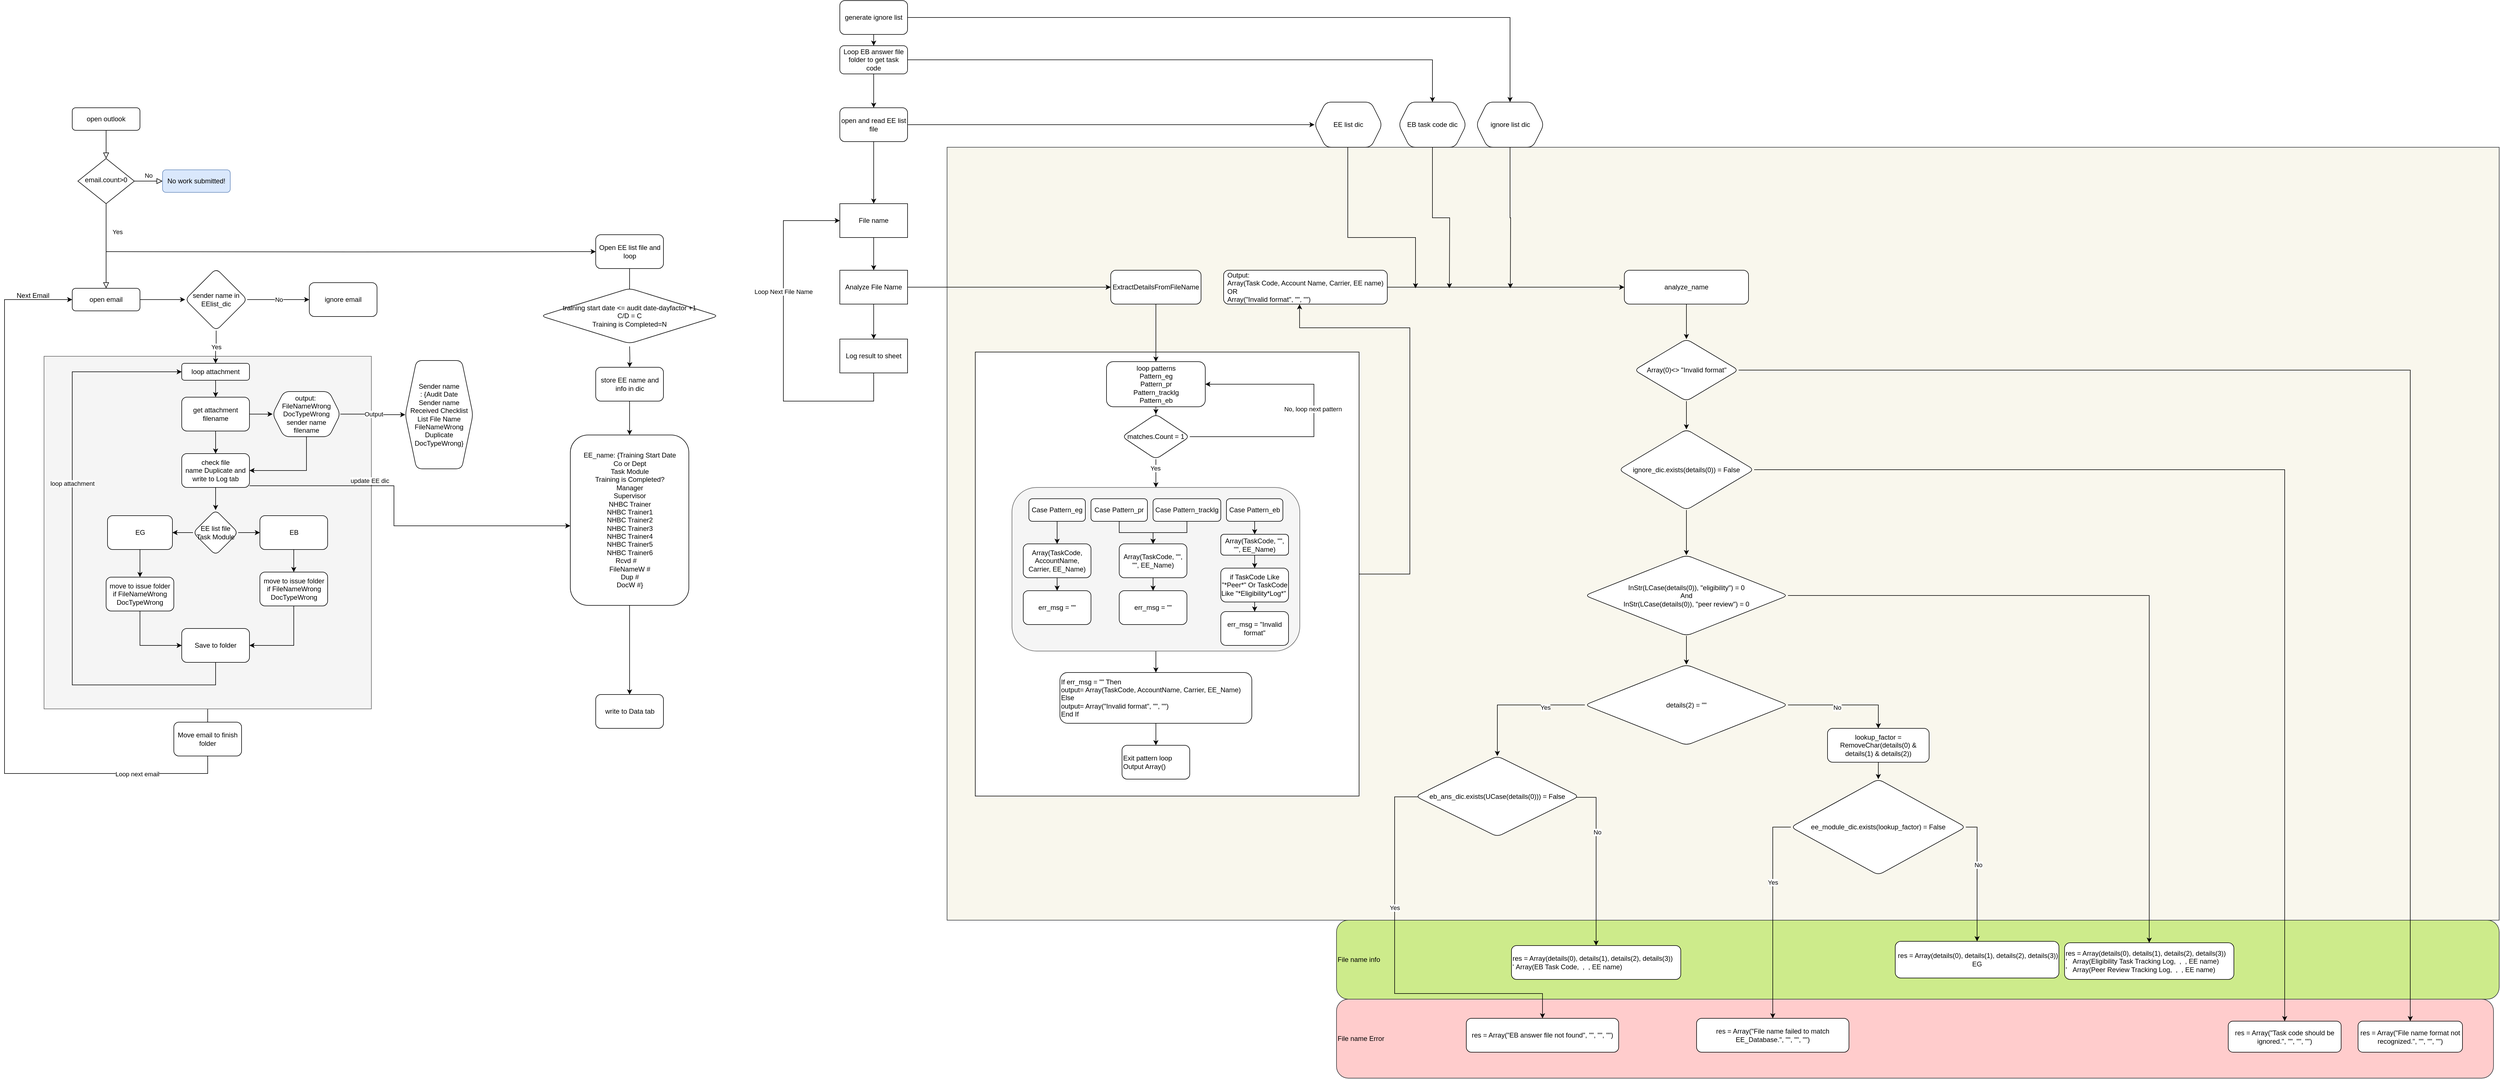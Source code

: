 <mxfile version="22.1.16" type="github">
  <diagram id="C5RBs43oDa-KdzZeNtuy" name="Page-1">
    <mxGraphModel dx="2607" dy="2598" grid="1" gridSize="10" guides="1" tooltips="1" connect="1" arrows="1" fold="1" page="1" pageScale="1" pageWidth="827" pageHeight="1169" math="0" shadow="0">
      <root>
        <mxCell id="WIyWlLk6GJQsqaUBKTNV-0" />
        <mxCell id="WIyWlLk6GJQsqaUBKTNV-1" parent="WIyWlLk6GJQsqaUBKTNV-0" />
        <mxCell id="nEFb0NRuYZ_jhTo4WBhV-155" value="File name info" style="rounded=1;whiteSpace=wrap;html=1;fillColor=#cdeb8b;strokeColor=#36393d;align=left;" vertex="1" parent="WIyWlLk6GJQsqaUBKTNV-1">
          <mxGeometry x="2400" y="1520" width="2060" height="140" as="geometry" />
        </mxCell>
        <mxCell id="nEFb0NRuYZ_jhTo4WBhV-154" value="File name Error&amp;nbsp;" style="rounded=1;whiteSpace=wrap;html=1;fillColor=#ffcccc;strokeColor=#36393d;align=left;" vertex="1" parent="WIyWlLk6GJQsqaUBKTNV-1">
          <mxGeometry x="2400" y="1660" width="2050" height="140" as="geometry" />
        </mxCell>
        <mxCell id="nEFb0NRuYZ_jhTo4WBhV-102" value="" style="rounded=0;whiteSpace=wrap;html=1;fillColor=#f9f7ed;strokeColor=#36393d;" vertex="1" parent="WIyWlLk6GJQsqaUBKTNV-1">
          <mxGeometry x="1710" y="150" width="2750" height="1370" as="geometry" />
        </mxCell>
        <mxCell id="nEFb0NRuYZ_jhTo4WBhV-98" style="edgeStyle=orthogonalEdgeStyle;rounded=0;orthogonalLoop=1;jettySize=auto;html=1;entryX=0.464;entryY=1.004;entryDx=0;entryDy=0;entryPerimeter=0;" edge="1" parent="WIyWlLk6GJQsqaUBKTNV-1" source="nEFb0NRuYZ_jhTo4WBhV-97" target="nEFb0NRuYZ_jhTo4WBhV-99">
          <mxGeometry relative="1" as="geometry">
            <Array as="points">
              <mxPoint x="2530" y="906" />
              <mxPoint x="2530" y="470" />
              <mxPoint x="2335" y="470" />
            </Array>
          </mxGeometry>
        </mxCell>
        <mxCell id="nEFb0NRuYZ_jhTo4WBhV-97" value="" style="rounded=0;whiteSpace=wrap;html=1;" vertex="1" parent="WIyWlLk6GJQsqaUBKTNV-1">
          <mxGeometry x="1760" y="513" width="680" height="787" as="geometry" />
        </mxCell>
        <mxCell id="Iln7zaR0tb7gjahA7qLT-72" style="edgeStyle=orthogonalEdgeStyle;rounded=0;orthogonalLoop=1;jettySize=auto;html=1;entryX=0;entryY=0.5;entryDx=0;entryDy=0;" parent="WIyWlLk6GJQsqaUBKTNV-1" source="Iln7zaR0tb7gjahA7qLT-71" target="WIyWlLk6GJQsqaUBKTNV-11" edge="1">
          <mxGeometry relative="1" as="geometry">
            <Array as="points">
              <mxPoint x="400" y="1260" />
              <mxPoint x="40" y="1260" />
              <mxPoint x="40" y="420" />
            </Array>
          </mxGeometry>
        </mxCell>
        <mxCell id="Iln7zaR0tb7gjahA7qLT-73" value="Loop next email" style="edgeLabel;html=1;align=center;verticalAlign=middle;resizable=0;points=[];" parent="Iln7zaR0tb7gjahA7qLT-72" vertex="1" connectable="0">
          <mxGeometry x="-0.666" y="1" relative="1" as="geometry">
            <mxPoint as="offset" />
          </mxGeometry>
        </mxCell>
        <mxCell id="Iln7zaR0tb7gjahA7qLT-71" value="" style="rounded=0;whiteSpace=wrap;html=1;fillColor=#f5f5f5;fontColor=#333333;strokeColor=#666666;" parent="WIyWlLk6GJQsqaUBKTNV-1" vertex="1">
          <mxGeometry x="110" y="520.5" width="580" height="625" as="geometry" />
        </mxCell>
        <mxCell id="WIyWlLk6GJQsqaUBKTNV-2" value="" style="rounded=0;html=1;jettySize=auto;orthogonalLoop=1;fontSize=11;endArrow=block;endFill=0;endSize=8;strokeWidth=1;shadow=0;labelBackgroundColor=none;edgeStyle=orthogonalEdgeStyle;" parent="WIyWlLk6GJQsqaUBKTNV-1" source="WIyWlLk6GJQsqaUBKTNV-3" target="WIyWlLk6GJQsqaUBKTNV-6" edge="1">
          <mxGeometry relative="1" as="geometry" />
        </mxCell>
        <mxCell id="WIyWlLk6GJQsqaUBKTNV-3" value="open outlook" style="rounded=1;whiteSpace=wrap;html=1;fontSize=12;glass=0;strokeWidth=1;shadow=0;" parent="WIyWlLk6GJQsqaUBKTNV-1" vertex="1">
          <mxGeometry x="160" y="80" width="120" height="40" as="geometry" />
        </mxCell>
        <mxCell id="WIyWlLk6GJQsqaUBKTNV-4" value="Yes" style="rounded=0;html=1;jettySize=auto;orthogonalLoop=1;fontSize=11;endArrow=block;endFill=0;endSize=8;strokeWidth=1;shadow=0;labelBackgroundColor=none;edgeStyle=orthogonalEdgeStyle;entryX=0.5;entryY=0;entryDx=0;entryDy=0;exitX=0.5;exitY=1;exitDx=0;exitDy=0;" parent="WIyWlLk6GJQsqaUBKTNV-1" source="WIyWlLk6GJQsqaUBKTNV-6" target="WIyWlLk6GJQsqaUBKTNV-11" edge="1">
          <mxGeometry x="-0.333" y="20" relative="1" as="geometry">
            <mxPoint as="offset" />
            <mxPoint x="220" y="290" as="targetPoint" />
          </mxGeometry>
        </mxCell>
        <mxCell id="WIyWlLk6GJQsqaUBKTNV-5" value="No" style="edgeStyle=orthogonalEdgeStyle;rounded=0;html=1;jettySize=auto;orthogonalLoop=1;fontSize=11;endArrow=block;endFill=0;endSize=8;strokeWidth=1;shadow=0;labelBackgroundColor=none;" parent="WIyWlLk6GJQsqaUBKTNV-1" source="WIyWlLk6GJQsqaUBKTNV-6" target="WIyWlLk6GJQsqaUBKTNV-7" edge="1">
          <mxGeometry y="10" relative="1" as="geometry">
            <mxPoint as="offset" />
          </mxGeometry>
        </mxCell>
        <mxCell id="Iln7zaR0tb7gjahA7qLT-15" style="edgeStyle=orthogonalEdgeStyle;rounded=0;orthogonalLoop=1;jettySize=auto;html=1;entryX=0;entryY=0.5;entryDx=0;entryDy=0;" parent="WIyWlLk6GJQsqaUBKTNV-1" target="Iln7zaR0tb7gjahA7qLT-2" edge="1">
          <mxGeometry relative="1" as="geometry">
            <mxPoint x="220" y="335" as="sourcePoint" />
            <mxPoint x="750" y="320" as="targetPoint" />
            <Array as="points" />
          </mxGeometry>
        </mxCell>
        <mxCell id="WIyWlLk6GJQsqaUBKTNV-6" value="email.count&amp;gt;0" style="rhombus;whiteSpace=wrap;html=1;shadow=0;fontFamily=Helvetica;fontSize=12;align=center;strokeWidth=1;spacing=6;spacingTop=-4;" parent="WIyWlLk6GJQsqaUBKTNV-1" vertex="1">
          <mxGeometry x="170" y="170" width="100" height="80" as="geometry" />
        </mxCell>
        <mxCell id="WIyWlLk6GJQsqaUBKTNV-7" value="No work submitted!" style="rounded=1;whiteSpace=wrap;html=1;fontSize=12;glass=0;strokeWidth=1;shadow=0;fillColor=#dae8fc;strokeColor=#6c8ebf;" parent="WIyWlLk6GJQsqaUBKTNV-1" vertex="1">
          <mxGeometry x="320" y="190" width="120" height="40" as="geometry" />
        </mxCell>
        <mxCell id="Iln7zaR0tb7gjahA7qLT-8" value="" style="edgeStyle=orthogonalEdgeStyle;rounded=0;orthogonalLoop=1;jettySize=auto;html=1;" parent="WIyWlLk6GJQsqaUBKTNV-1" source="WIyWlLk6GJQsqaUBKTNV-11" target="Iln7zaR0tb7gjahA7qLT-7" edge="1">
          <mxGeometry relative="1" as="geometry" />
        </mxCell>
        <mxCell id="WIyWlLk6GJQsqaUBKTNV-11" value="open email" style="rounded=1;whiteSpace=wrap;html=1;fontSize=12;glass=0;strokeWidth=1;shadow=0;" parent="WIyWlLk6GJQsqaUBKTNV-1" vertex="1">
          <mxGeometry x="160" y="400" width="120" height="40" as="geometry" />
        </mxCell>
        <mxCell id="nEFb0NRuYZ_jhTo4WBhV-5" style="edgeStyle=orthogonalEdgeStyle;rounded=0;orthogonalLoop=1;jettySize=auto;html=1;entryX=0.5;entryY=0;entryDx=0;entryDy=0;" edge="1" parent="WIyWlLk6GJQsqaUBKTNV-1" source="Iln7zaR0tb7gjahA7qLT-2">
          <mxGeometry relative="1" as="geometry">
            <mxPoint x="1147.5" y="423" as="targetPoint" />
          </mxGeometry>
        </mxCell>
        <mxCell id="Iln7zaR0tb7gjahA7qLT-2" value="Open EE list file and loop" style="rounded=1;whiteSpace=wrap;html=1;" parent="WIyWlLk6GJQsqaUBKTNV-1" vertex="1">
          <mxGeometry x="1087.5" y="305" width="120" height="60" as="geometry" />
        </mxCell>
        <mxCell id="Iln7zaR0tb7gjahA7qLT-6" value="" style="edgeStyle=orthogonalEdgeStyle;rounded=0;orthogonalLoop=1;jettySize=auto;html=1;" parent="WIyWlLk6GJQsqaUBKTNV-1" source="Iln7zaR0tb7gjahA7qLT-3" target="Iln7zaR0tb7gjahA7qLT-5" edge="1">
          <mxGeometry relative="1" as="geometry" />
        </mxCell>
        <mxCell id="Iln7zaR0tb7gjahA7qLT-3" value="store EE name and info in dic" style="whiteSpace=wrap;html=1;rounded=1;" parent="WIyWlLk6GJQsqaUBKTNV-1" vertex="1">
          <mxGeometry x="1087.5" y="540" width="120" height="60" as="geometry" />
        </mxCell>
        <mxCell id="nEFb0NRuYZ_jhTo4WBhV-10" value="" style="edgeStyle=orthogonalEdgeStyle;rounded=0;orthogonalLoop=1;jettySize=auto;html=1;" edge="1" parent="WIyWlLk6GJQsqaUBKTNV-1" source="Iln7zaR0tb7gjahA7qLT-5" target="nEFb0NRuYZ_jhTo4WBhV-9">
          <mxGeometry relative="1" as="geometry" />
        </mxCell>
        <mxCell id="Iln7zaR0tb7gjahA7qLT-5" value="&lt;div&gt;EE_name: {Training Start Date&lt;/div&gt;&lt;div&gt;Co or Dept&lt;/div&gt;&lt;div&gt;Task Module&lt;/div&gt;&lt;div&gt;Training is Completed?&lt;br&gt;&lt;/div&gt;&lt;div&gt;Manager&lt;/div&gt;&lt;div&gt;Supervisor&lt;/div&gt;&lt;div&gt;NHBC Trainer&lt;/div&gt;&lt;div&gt;NHBC Trainer1&lt;/div&gt;&lt;div&gt;NHBC Trainer2&lt;/div&gt;&lt;div&gt;NHBC Trainer3&lt;/div&gt;&lt;div&gt;NHBC Trainer4&lt;/div&gt;&lt;div&gt;NHBC Trainer5&lt;/div&gt;&lt;div&gt;NHBC Trainer6&lt;/div&gt;&lt;div&gt;Rcvd #&lt;span style=&quot;white-space: pre;&quot;&gt;&amp;nbsp;&amp;nbsp;&amp;nbsp;&amp;nbsp;&lt;/span&gt;&lt;/div&gt;&lt;div&gt;FileNameW #&lt;/div&gt;&lt;div&gt;Dup #&lt;/div&gt;&lt;div&gt;&lt;span style=&quot;background-color: initial;&quot;&gt;DocW #&lt;/span&gt;}&lt;/div&gt;" style="whiteSpace=wrap;html=1;rounded=1;" parent="WIyWlLk6GJQsqaUBKTNV-1" vertex="1">
          <mxGeometry x="1042.5" y="660" width="210" height="302" as="geometry" />
        </mxCell>
        <mxCell id="Iln7zaR0tb7gjahA7qLT-12" value="Yes" style="edgeStyle=orthogonalEdgeStyle;rounded=0;orthogonalLoop=1;jettySize=auto;html=1;entryX=0.5;entryY=0;entryDx=0;entryDy=0;" parent="WIyWlLk6GJQsqaUBKTNV-1" source="Iln7zaR0tb7gjahA7qLT-7" target="Iln7zaR0tb7gjahA7qLT-20" edge="1">
          <mxGeometry relative="1" as="geometry">
            <mxPoint x="415" y="520" as="targetPoint" />
          </mxGeometry>
        </mxCell>
        <mxCell id="Iln7zaR0tb7gjahA7qLT-14" value="No" style="edgeStyle=orthogonalEdgeStyle;rounded=0;orthogonalLoop=1;jettySize=auto;html=1;" parent="WIyWlLk6GJQsqaUBKTNV-1" source="Iln7zaR0tb7gjahA7qLT-7" target="Iln7zaR0tb7gjahA7qLT-13" edge="1">
          <mxGeometry x="0.013" relative="1" as="geometry">
            <mxPoint as="offset" />
          </mxGeometry>
        </mxCell>
        <mxCell id="Iln7zaR0tb7gjahA7qLT-7" value="sender name in EElist_dic" style="rhombus;whiteSpace=wrap;html=1;rounded=1;glass=0;strokeWidth=1;shadow=0;" parent="WIyWlLk6GJQsqaUBKTNV-1" vertex="1">
          <mxGeometry x="360" y="365" width="110" height="110" as="geometry" />
        </mxCell>
        <mxCell id="Iln7zaR0tb7gjahA7qLT-13" value="ignore email" style="rounded=1;whiteSpace=wrap;html=1;glass=0;strokeWidth=1;shadow=0;" parent="WIyWlLk6GJQsqaUBKTNV-1" vertex="1">
          <mxGeometry x="580" y="390" width="120" height="60" as="geometry" />
        </mxCell>
        <mxCell id="Iln7zaR0tb7gjahA7qLT-24" value="" style="edgeStyle=orthogonalEdgeStyle;rounded=0;orthogonalLoop=1;jettySize=auto;html=1;" parent="WIyWlLk6GJQsqaUBKTNV-1" source="Iln7zaR0tb7gjahA7qLT-20" target="Iln7zaR0tb7gjahA7qLT-23" edge="1">
          <mxGeometry relative="1" as="geometry" />
        </mxCell>
        <mxCell id="Iln7zaR0tb7gjahA7qLT-20" value="loop attachment" style="whiteSpace=wrap;html=1;rounded=1;glass=0;strokeWidth=1;shadow=0;" parent="WIyWlLk6GJQsqaUBKTNV-1" vertex="1">
          <mxGeometry x="354" y="533" width="120" height="30" as="geometry" />
        </mxCell>
        <mxCell id="Iln7zaR0tb7gjahA7qLT-26" value="" style="edgeStyle=orthogonalEdgeStyle;rounded=0;orthogonalLoop=1;jettySize=auto;html=1;" parent="WIyWlLk6GJQsqaUBKTNV-1" source="Iln7zaR0tb7gjahA7qLT-31" target="Iln7zaR0tb7gjahA7qLT-25" edge="1">
          <mxGeometry relative="1" as="geometry" />
        </mxCell>
        <mxCell id="Iln7zaR0tb7gjahA7qLT-52" value="" style="edgeStyle=orthogonalEdgeStyle;rounded=0;orthogonalLoop=1;jettySize=auto;html=1;" parent="WIyWlLk6GJQsqaUBKTNV-1" source="Iln7zaR0tb7gjahA7qLT-23" target="Iln7zaR0tb7gjahA7qLT-51" edge="1">
          <mxGeometry relative="1" as="geometry" />
        </mxCell>
        <mxCell id="Iln7zaR0tb7gjahA7qLT-23" value="get attachment filename" style="whiteSpace=wrap;html=1;rounded=1;glass=0;strokeWidth=1;shadow=0;" parent="WIyWlLk6GJQsqaUBKTNV-1" vertex="1">
          <mxGeometry x="354" y="593" width="120" height="60" as="geometry" />
        </mxCell>
        <mxCell id="Iln7zaR0tb7gjahA7qLT-28" value="" style="edgeStyle=orthogonalEdgeStyle;rounded=0;orthogonalLoop=1;jettySize=auto;html=1;" parent="WIyWlLk6GJQsqaUBKTNV-1" source="Iln7zaR0tb7gjahA7qLT-25" target="Iln7zaR0tb7gjahA7qLT-27" edge="1">
          <mxGeometry relative="1" as="geometry" />
        </mxCell>
        <mxCell id="Iln7zaR0tb7gjahA7qLT-30" value="" style="edgeStyle=orthogonalEdgeStyle;rounded=0;orthogonalLoop=1;jettySize=auto;html=1;" parent="WIyWlLk6GJQsqaUBKTNV-1" source="Iln7zaR0tb7gjahA7qLT-25" target="Iln7zaR0tb7gjahA7qLT-29" edge="1">
          <mxGeometry relative="1" as="geometry" />
        </mxCell>
        <mxCell id="Iln7zaR0tb7gjahA7qLT-25" value="EE list file&lt;div style=&quot;border-color: var(--border-color);&quot;&gt;Task Module&lt;/div&gt;" style="rhombus;whiteSpace=wrap;html=1;rounded=1;glass=0;strokeWidth=1;shadow=0;" parent="WIyWlLk6GJQsqaUBKTNV-1" vertex="1">
          <mxGeometry x="374" y="793" width="80" height="80" as="geometry" />
        </mxCell>
        <mxCell id="Iln7zaR0tb7gjahA7qLT-59" style="edgeStyle=orthogonalEdgeStyle;rounded=0;orthogonalLoop=1;jettySize=auto;html=1;entryX=0;entryY=0.5;entryDx=0;entryDy=0;exitX=0.5;exitY=1;exitDx=0;exitDy=0;" parent="WIyWlLk6GJQsqaUBKTNV-1" source="Iln7zaR0tb7gjahA7qLT-64" target="Iln7zaR0tb7gjahA7qLT-56" edge="1">
          <mxGeometry relative="1" as="geometry" />
        </mxCell>
        <mxCell id="Iln7zaR0tb7gjahA7qLT-66" style="edgeStyle=orthogonalEdgeStyle;rounded=0;orthogonalLoop=1;jettySize=auto;html=1;entryX=0.5;entryY=0;entryDx=0;entryDy=0;" parent="WIyWlLk6GJQsqaUBKTNV-1" source="Iln7zaR0tb7gjahA7qLT-27" target="Iln7zaR0tb7gjahA7qLT-64" edge="1">
          <mxGeometry relative="1" as="geometry" />
        </mxCell>
        <mxCell id="Iln7zaR0tb7gjahA7qLT-27" value="EG" style="whiteSpace=wrap;html=1;rounded=1;glass=0;strokeWidth=1;shadow=0;" parent="WIyWlLk6GJQsqaUBKTNV-1" vertex="1">
          <mxGeometry x="222.5" y="803" width="115" height="60" as="geometry" />
        </mxCell>
        <mxCell id="Iln7zaR0tb7gjahA7qLT-57" style="edgeStyle=orthogonalEdgeStyle;rounded=0;orthogonalLoop=1;jettySize=auto;html=1;entryX=1;entryY=0.5;entryDx=0;entryDy=0;exitX=0.5;exitY=1;exitDx=0;exitDy=0;" parent="WIyWlLk6GJQsqaUBKTNV-1" source="Iln7zaR0tb7gjahA7qLT-47" target="Iln7zaR0tb7gjahA7qLT-56" edge="1">
          <mxGeometry relative="1" as="geometry" />
        </mxCell>
        <mxCell id="Iln7zaR0tb7gjahA7qLT-63" style="edgeStyle=orthogonalEdgeStyle;rounded=0;orthogonalLoop=1;jettySize=auto;html=1;entryX=0.5;entryY=0;entryDx=0;entryDy=0;" parent="WIyWlLk6GJQsqaUBKTNV-1" source="Iln7zaR0tb7gjahA7qLT-29" target="Iln7zaR0tb7gjahA7qLT-47" edge="1">
          <mxGeometry relative="1" as="geometry" />
        </mxCell>
        <mxCell id="Iln7zaR0tb7gjahA7qLT-29" value="EB" style="whiteSpace=wrap;html=1;rounded=1;glass=0;strokeWidth=1;shadow=0;" parent="WIyWlLk6GJQsqaUBKTNV-1" vertex="1">
          <mxGeometry x="492.5" y="803" width="120" height="60" as="geometry" />
        </mxCell>
        <mxCell id="Iln7zaR0tb7gjahA7qLT-38" value="" style="edgeStyle=orthogonalEdgeStyle;rounded=0;orthogonalLoop=1;jettySize=auto;html=1;" parent="WIyWlLk6GJQsqaUBKTNV-1" source="Iln7zaR0tb7gjahA7qLT-23" target="Iln7zaR0tb7gjahA7qLT-31" edge="1">
          <mxGeometry relative="1" as="geometry">
            <mxPoint x="414" y="653" as="sourcePoint" />
            <mxPoint x="415" y="813" as="targetPoint" />
            <Array as="points">
              <mxPoint x="414" y="673" />
              <mxPoint x="414" y="673" />
            </Array>
          </mxGeometry>
        </mxCell>
        <mxCell id="nEFb0NRuYZ_jhTo4WBhV-7" style="edgeStyle=orthogonalEdgeStyle;rounded=0;orthogonalLoop=1;jettySize=auto;html=1;" edge="1" parent="WIyWlLk6GJQsqaUBKTNV-1" source="Iln7zaR0tb7gjahA7qLT-31" target="Iln7zaR0tb7gjahA7qLT-5">
          <mxGeometry relative="1" as="geometry">
            <Array as="points">
              <mxPoint x="730" y="750" />
              <mxPoint x="730" y="821" />
            </Array>
          </mxGeometry>
        </mxCell>
        <mxCell id="nEFb0NRuYZ_jhTo4WBhV-8" value="update EE dic" style="edgeLabel;html=1;align=center;verticalAlign=middle;resizable=0;points=[];" vertex="1" connectable="0" parent="nEFb0NRuYZ_jhTo4WBhV-7">
          <mxGeometry x="-0.198" relative="1" as="geometry">
            <mxPoint x="-43" y="-10" as="offset" />
          </mxGeometry>
        </mxCell>
        <mxCell id="Iln7zaR0tb7gjahA7qLT-31" value="check file name&amp;nbsp;Duplicate and write to Log tab" style="whiteSpace=wrap;html=1;rounded=1;glass=0;strokeWidth=1;shadow=0;" parent="WIyWlLk6GJQsqaUBKTNV-1" vertex="1">
          <mxGeometry x="354" y="693" width="120" height="60" as="geometry" />
        </mxCell>
        <mxCell id="Iln7zaR0tb7gjahA7qLT-53" style="edgeStyle=orthogonalEdgeStyle;rounded=0;orthogonalLoop=1;jettySize=auto;html=1;entryX=1;entryY=0.5;entryDx=0;entryDy=0;exitX=0.5;exitY=1;exitDx=0;exitDy=0;" parent="WIyWlLk6GJQsqaUBKTNV-1" source="Iln7zaR0tb7gjahA7qLT-51" target="Iln7zaR0tb7gjahA7qLT-31" edge="1">
          <mxGeometry relative="1" as="geometry" />
        </mxCell>
        <mxCell id="nEFb0NRuYZ_jhTo4WBhV-12" value="" style="edgeStyle=orthogonalEdgeStyle;rounded=0;orthogonalLoop=1;jettySize=auto;html=1;" edge="1" parent="WIyWlLk6GJQsqaUBKTNV-1" source="Iln7zaR0tb7gjahA7qLT-51" target="nEFb0NRuYZ_jhTo4WBhV-11">
          <mxGeometry relative="1" as="geometry" />
        </mxCell>
        <mxCell id="nEFb0NRuYZ_jhTo4WBhV-15" value="Output" style="edgeLabel;html=1;align=center;verticalAlign=middle;resizable=0;points=[];" vertex="1" connectable="0" parent="nEFb0NRuYZ_jhTo4WBhV-12">
          <mxGeometry x="0.026" y="1" relative="1" as="geometry">
            <mxPoint as="offset" />
          </mxGeometry>
        </mxCell>
        <mxCell id="Iln7zaR0tb7gjahA7qLT-51" value="output:&amp;nbsp;&lt;br style=&quot;border-color: var(--border-color);&quot;&gt;&lt;div style=&quot;border-color: var(--border-color);&quot;&gt;FileNameWrong&lt;/div&gt;&lt;div style=&quot;border-color: var(--border-color);&quot;&gt;DocTypeWrong&lt;/div&gt;&lt;div style=&quot;border-color: var(--border-color);&quot;&gt;sender name&lt;/div&gt;&lt;div style=&quot;border-color: var(--border-color);&quot;&gt;filename&lt;/div&gt;" style="shape=hexagon;perimeter=hexagonPerimeter2;whiteSpace=wrap;html=1;fixedSize=1;rounded=1;glass=0;strokeWidth=1;shadow=0;" parent="WIyWlLk6GJQsqaUBKTNV-1" vertex="1">
          <mxGeometry x="515" y="583" width="120" height="80" as="geometry" />
        </mxCell>
        <mxCell id="Iln7zaR0tb7gjahA7qLT-69" style="edgeStyle=orthogonalEdgeStyle;rounded=0;orthogonalLoop=1;jettySize=auto;html=1;entryX=0;entryY=0.5;entryDx=0;entryDy=0;" parent="WIyWlLk6GJQsqaUBKTNV-1" source="Iln7zaR0tb7gjahA7qLT-56" target="Iln7zaR0tb7gjahA7qLT-20" edge="1">
          <mxGeometry relative="1" as="geometry">
            <Array as="points">
              <mxPoint x="414" y="1103" />
              <mxPoint x="160" y="1103" />
              <mxPoint x="160" y="548" />
            </Array>
          </mxGeometry>
        </mxCell>
        <mxCell id="Iln7zaR0tb7gjahA7qLT-70" value="loop attachment" style="edgeLabel;html=1;align=center;verticalAlign=middle;resizable=0;points=[];" parent="Iln7zaR0tb7gjahA7qLT-69" vertex="1" connectable="0">
          <mxGeometry x="0.248" relative="1" as="geometry">
            <mxPoint as="offset" />
          </mxGeometry>
        </mxCell>
        <mxCell id="Iln7zaR0tb7gjahA7qLT-56" value="Save to folder" style="rounded=1;whiteSpace=wrap;html=1;" parent="WIyWlLk6GJQsqaUBKTNV-1" vertex="1">
          <mxGeometry x="354" y="1003" width="120" height="60" as="geometry" />
        </mxCell>
        <mxCell id="Iln7zaR0tb7gjahA7qLT-47" value="move to issue folder if&amp;nbsp;FileNameWrong&lt;div style=&quot;border-color: var(--border-color);&quot;&gt;DocTypeWrong&lt;/div&gt;" style="whiteSpace=wrap;html=1;rounded=1;glass=0;strokeWidth=1;shadow=0;" parent="WIyWlLk6GJQsqaUBKTNV-1" vertex="1">
          <mxGeometry x="492.5" y="903" width="120" height="60" as="geometry" />
        </mxCell>
        <mxCell id="Iln7zaR0tb7gjahA7qLT-64" value="move to issue folder if&amp;nbsp;FileNameWrong&lt;div style=&quot;border-color: var(--border-color);&quot;&gt;DocTypeWrong&lt;/div&gt;" style="whiteSpace=wrap;html=1;rounded=1;glass=0;strokeWidth=1;shadow=0;" parent="WIyWlLk6GJQsqaUBKTNV-1" vertex="1">
          <mxGeometry x="220" y="912" width="120" height="60" as="geometry" />
        </mxCell>
        <mxCell id="Iln7zaR0tb7gjahA7qLT-74" value="Next Email" style="text;html=1;align=center;verticalAlign=middle;resizable=0;points=[];autosize=1;strokeColor=none;fillColor=none;" parent="WIyWlLk6GJQsqaUBKTNV-1" vertex="1">
          <mxGeometry x="50" y="398" width="80" height="30" as="geometry" />
        </mxCell>
        <mxCell id="nEFb0NRuYZ_jhTo4WBhV-6" style="edgeStyle=orthogonalEdgeStyle;rounded=0;orthogonalLoop=1;jettySize=auto;html=1;" edge="1" parent="WIyWlLk6GJQsqaUBKTNV-1" target="Iln7zaR0tb7gjahA7qLT-3">
          <mxGeometry relative="1" as="geometry">
            <mxPoint x="1147.5" y="503" as="sourcePoint" />
          </mxGeometry>
        </mxCell>
        <mxCell id="nEFb0NRuYZ_jhTo4WBhV-1" value="training start date &amp;lt;= audit date-dayfactor +1&lt;br&gt;C/D = C&lt;br&gt;Training is Completed=N" style="rhombus;whiteSpace=wrap;html=1;rounded=1;glass=0;strokeWidth=1;shadow=0;" vertex="1" parent="WIyWlLk6GJQsqaUBKTNV-1">
          <mxGeometry x="990" y="400" width="315" height="98" as="geometry" />
        </mxCell>
        <mxCell id="nEFb0NRuYZ_jhTo4WBhV-9" value="write to Data tab" style="whiteSpace=wrap;html=1;rounded=1;" vertex="1" parent="WIyWlLk6GJQsqaUBKTNV-1">
          <mxGeometry x="1087.5" y="1120" width="120" height="60" as="geometry" />
        </mxCell>
        <mxCell id="nEFb0NRuYZ_jhTo4WBhV-11" value="&lt;div style=&quot;border-color: var(--border-color);&quot;&gt;Sender name&lt;/div&gt;&lt;div style=&quot;border-color: var(--border-color);&quot;&gt;: {Audit&amp;nbsp;Date&lt;/div&gt;&lt;div style=&quot;border-color: var(--border-color);&quot;&gt;Sender name&lt;/div&gt;&lt;div style=&quot;border-color: var(--border-color);&quot;&gt;Received Checklist List File Name&lt;/div&gt;&lt;div style=&quot;border-color: var(--border-color);&quot;&gt;FileNameWrong&lt;/div&gt;&lt;div style=&quot;border-color: var(--border-color);&quot;&gt;Duplicate&lt;/div&gt;&lt;div style=&quot;border-color: var(--border-color);&quot;&gt;&lt;span style=&quot;background-color: initial;&quot;&gt;DocTypeWrong&lt;/span&gt;}&lt;/div&gt;" style="shape=hexagon;perimeter=hexagonPerimeter2;whiteSpace=wrap;html=1;fixedSize=1;rounded=1;glass=0;strokeWidth=1;shadow=0;" vertex="1" parent="WIyWlLk6GJQsqaUBKTNV-1">
          <mxGeometry x="750" y="528" width="120" height="192" as="geometry" />
        </mxCell>
        <mxCell id="nEFb0NRuYZ_jhTo4WBhV-18" value="Move email to finish folder" style="rounded=1;whiteSpace=wrap;html=1;" vertex="1" parent="WIyWlLk6GJQsqaUBKTNV-1">
          <mxGeometry x="340" y="1169" width="120" height="60" as="geometry" />
        </mxCell>
        <mxCell id="nEFb0NRuYZ_jhTo4WBhV-163" value="" style="edgeStyle=orthogonalEdgeStyle;rounded=0;orthogonalLoop=1;jettySize=auto;html=1;" edge="1" parent="WIyWlLk6GJQsqaUBKTNV-1" source="nEFb0NRuYZ_jhTo4WBhV-19" target="nEFb0NRuYZ_jhTo4WBhV-162">
          <mxGeometry relative="1" as="geometry" />
        </mxCell>
        <mxCell id="nEFb0NRuYZ_jhTo4WBhV-19" value="File name" style="rounded=0;whiteSpace=wrap;html=1;" vertex="1" parent="WIyWlLk6GJQsqaUBKTNV-1">
          <mxGeometry x="1520" y="250" width="120" height="60" as="geometry" />
        </mxCell>
        <mxCell id="nEFb0NRuYZ_jhTo4WBhV-92" value="" style="edgeStyle=orthogonalEdgeStyle;rounded=0;orthogonalLoop=1;jettySize=auto;html=1;" edge="1" parent="WIyWlLk6GJQsqaUBKTNV-1" source="nEFb0NRuYZ_jhTo4WBhV-29" target="nEFb0NRuYZ_jhTo4WBhV-91">
          <mxGeometry relative="1" as="geometry" />
        </mxCell>
        <mxCell id="nEFb0NRuYZ_jhTo4WBhV-29" value="analyze_name" style="rounded=1;whiteSpace=wrap;html=1;" vertex="1" parent="WIyWlLk6GJQsqaUBKTNV-1">
          <mxGeometry x="2910" y="368" width="220" height="60" as="geometry" />
        </mxCell>
        <mxCell id="nEFb0NRuYZ_jhTo4WBhV-34" value="" style="edgeStyle=orthogonalEdgeStyle;rounded=0;orthogonalLoop=1;jettySize=auto;html=1;" edge="1" parent="WIyWlLk6GJQsqaUBKTNV-1" source="nEFb0NRuYZ_jhTo4WBhV-31" target="nEFb0NRuYZ_jhTo4WBhV-33">
          <mxGeometry relative="1" as="geometry" />
        </mxCell>
        <mxCell id="nEFb0NRuYZ_jhTo4WBhV-159" style="edgeStyle=orthogonalEdgeStyle;rounded=0;orthogonalLoop=1;jettySize=auto;html=1;entryX=0.5;entryY=0;entryDx=0;entryDy=0;" edge="1" parent="WIyWlLk6GJQsqaUBKTNV-1" source="nEFb0NRuYZ_jhTo4WBhV-31" target="nEFb0NRuYZ_jhTo4WBhV-19">
          <mxGeometry relative="1" as="geometry" />
        </mxCell>
        <mxCell id="nEFb0NRuYZ_jhTo4WBhV-31" value="open and read EE list file" style="rounded=1;whiteSpace=wrap;html=1;" vertex="1" parent="WIyWlLk6GJQsqaUBKTNV-1">
          <mxGeometry x="1520" y="80" width="120" height="60" as="geometry" />
        </mxCell>
        <mxCell id="nEFb0NRuYZ_jhTo4WBhV-36" value="" style="edgeStyle=orthogonalEdgeStyle;rounded=0;orthogonalLoop=1;jettySize=auto;html=1;exitX=1;exitY=0.5;exitDx=0;exitDy=0;" edge="1" parent="WIyWlLk6GJQsqaUBKTNV-1" source="nEFb0NRuYZ_jhTo4WBhV-32" target="nEFb0NRuYZ_jhTo4WBhV-35">
          <mxGeometry relative="1" as="geometry">
            <Array as="points">
              <mxPoint x="2570" y="-5" />
            </Array>
          </mxGeometry>
        </mxCell>
        <mxCell id="nEFb0NRuYZ_jhTo4WBhV-158" style="edgeStyle=orthogonalEdgeStyle;rounded=0;orthogonalLoop=1;jettySize=auto;html=1;entryX=0.5;entryY=0;entryDx=0;entryDy=0;" edge="1" parent="WIyWlLk6GJQsqaUBKTNV-1" source="nEFb0NRuYZ_jhTo4WBhV-32" target="nEFb0NRuYZ_jhTo4WBhV-31">
          <mxGeometry relative="1" as="geometry" />
        </mxCell>
        <mxCell id="nEFb0NRuYZ_jhTo4WBhV-32" value="Loop EB answer file folder to get task code" style="rounded=1;whiteSpace=wrap;html=1;" vertex="1" parent="WIyWlLk6GJQsqaUBKTNV-1">
          <mxGeometry x="1520" y="-30" width="120" height="50" as="geometry" />
        </mxCell>
        <mxCell id="nEFb0NRuYZ_jhTo4WBhV-153" style="edgeStyle=orthogonalEdgeStyle;rounded=0;orthogonalLoop=1;jettySize=auto;html=1;" edge="1" parent="WIyWlLk6GJQsqaUBKTNV-1" source="nEFb0NRuYZ_jhTo4WBhV-33">
          <mxGeometry relative="1" as="geometry">
            <mxPoint x="2540.0" y="400" as="targetPoint" />
            <Array as="points">
              <mxPoint x="2420" y="310" />
              <mxPoint x="2540" y="310" />
            </Array>
          </mxGeometry>
        </mxCell>
        <mxCell id="nEFb0NRuYZ_jhTo4WBhV-33" value="EE list dic" style="shape=hexagon;perimeter=hexagonPerimeter2;whiteSpace=wrap;html=1;fixedSize=1;rounded=1;" vertex="1" parent="WIyWlLk6GJQsqaUBKTNV-1">
          <mxGeometry x="2361" y="70" width="120" height="80" as="geometry" />
        </mxCell>
        <mxCell id="nEFb0NRuYZ_jhTo4WBhV-108" style="edgeStyle=orthogonalEdgeStyle;rounded=0;orthogonalLoop=1;jettySize=auto;html=1;" edge="1" parent="WIyWlLk6GJQsqaUBKTNV-1" source="nEFb0NRuYZ_jhTo4WBhV-35">
          <mxGeometry relative="1" as="geometry">
            <mxPoint x="2600" y="400" as="targetPoint" />
          </mxGeometry>
        </mxCell>
        <mxCell id="nEFb0NRuYZ_jhTo4WBhV-35" value="EB task code dic" style="shape=hexagon;perimeter=hexagonPerimeter2;whiteSpace=wrap;html=1;fixedSize=1;rounded=1;" vertex="1" parent="WIyWlLk6GJQsqaUBKTNV-1">
          <mxGeometry x="2510" y="70" width="120" height="80" as="geometry" />
        </mxCell>
        <mxCell id="nEFb0NRuYZ_jhTo4WBhV-90" value="" style="edgeStyle=orthogonalEdgeStyle;rounded=0;orthogonalLoop=1;jettySize=auto;html=1;" edge="1" parent="WIyWlLk6GJQsqaUBKTNV-1" source="nEFb0NRuYZ_jhTo4WBhV-37" target="nEFb0NRuYZ_jhTo4WBhV-38">
          <mxGeometry relative="1" as="geometry" />
        </mxCell>
        <mxCell id="nEFb0NRuYZ_jhTo4WBhV-157" style="edgeStyle=orthogonalEdgeStyle;rounded=0;orthogonalLoop=1;jettySize=auto;html=1;entryX=0.5;entryY=0;entryDx=0;entryDy=0;" edge="1" parent="WIyWlLk6GJQsqaUBKTNV-1" source="nEFb0NRuYZ_jhTo4WBhV-37" target="nEFb0NRuYZ_jhTo4WBhV-32">
          <mxGeometry relative="1" as="geometry" />
        </mxCell>
        <mxCell id="nEFb0NRuYZ_jhTo4WBhV-37" value="generate ignore list" style="rounded=1;whiteSpace=wrap;html=1;" vertex="1" parent="WIyWlLk6GJQsqaUBKTNV-1">
          <mxGeometry x="1520" y="-110" width="120" height="60" as="geometry" />
        </mxCell>
        <mxCell id="nEFb0NRuYZ_jhTo4WBhV-112" style="edgeStyle=orthogonalEdgeStyle;rounded=0;orthogonalLoop=1;jettySize=auto;html=1;" edge="1" parent="WIyWlLk6GJQsqaUBKTNV-1" source="nEFb0NRuYZ_jhTo4WBhV-38">
          <mxGeometry relative="1" as="geometry">
            <mxPoint x="2708" y="400" as="targetPoint" />
          </mxGeometry>
        </mxCell>
        <mxCell id="nEFb0NRuYZ_jhTo4WBhV-38" value="ignore list&amp;nbsp;dic" style="shape=hexagon;perimeter=hexagonPerimeter2;whiteSpace=wrap;html=1;fixedSize=1;rounded=1;" vertex="1" parent="WIyWlLk6GJQsqaUBKTNV-1">
          <mxGeometry x="2647.5" y="70" width="120" height="80" as="geometry" />
        </mxCell>
        <mxCell id="nEFb0NRuYZ_jhTo4WBhV-46" value="" style="edgeStyle=orthogonalEdgeStyle;rounded=0;orthogonalLoop=1;jettySize=auto;html=1;" edge="1" parent="WIyWlLk6GJQsqaUBKTNV-1" source="nEFb0NRuYZ_jhTo4WBhV-42" target="nEFb0NRuYZ_jhTo4WBhV-45">
          <mxGeometry relative="1" as="geometry" />
        </mxCell>
        <mxCell id="nEFb0NRuYZ_jhTo4WBhV-42" value="ExtractDetailsFromFileName" style="rounded=1;whiteSpace=wrap;html=1;" vertex="1" parent="WIyWlLk6GJQsqaUBKTNV-1">
          <mxGeometry x="2000" y="368" width="160" height="60" as="geometry" />
        </mxCell>
        <mxCell id="nEFb0NRuYZ_jhTo4WBhV-79" value="" style="edgeStyle=orthogonalEdgeStyle;rounded=0;orthogonalLoop=1;jettySize=auto;html=1;" edge="1" parent="WIyWlLk6GJQsqaUBKTNV-1" source="nEFb0NRuYZ_jhTo4WBhV-45" target="nEFb0NRuYZ_jhTo4WBhV-78">
          <mxGeometry relative="1" as="geometry" />
        </mxCell>
        <mxCell id="nEFb0NRuYZ_jhTo4WBhV-45" value="loop patterns&lt;br&gt;Pattern_eg&lt;br&gt;Pattern_pr&lt;br&gt;Pattern_tracklg&lt;br&gt;Pattern_eb" style="whiteSpace=wrap;html=1;rounded=1;" vertex="1" parent="WIyWlLk6GJQsqaUBKTNV-1">
          <mxGeometry x="1992.5" y="530" width="175" height="80" as="geometry" />
        </mxCell>
        <mxCell id="nEFb0NRuYZ_jhTo4WBhV-77" value="" style="edgeStyle=orthogonalEdgeStyle;rounded=0;orthogonalLoop=1;jettySize=auto;html=1;" edge="1" parent="WIyWlLk6GJQsqaUBKTNV-1" source="nEFb0NRuYZ_jhTo4WBhV-49" target="nEFb0NRuYZ_jhTo4WBhV-76">
          <mxGeometry relative="1" as="geometry" />
        </mxCell>
        <mxCell id="nEFb0NRuYZ_jhTo4WBhV-49" value="" style="whiteSpace=wrap;html=1;rounded=1;fillColor=#f5f5f5;fontColor=#333333;strokeColor=#666666;" vertex="1" parent="WIyWlLk6GJQsqaUBKTNV-1">
          <mxGeometry x="1825" y="753" width="510" height="290" as="geometry" />
        </mxCell>
        <mxCell id="nEFb0NRuYZ_jhTo4WBhV-57" value="" style="edgeStyle=orthogonalEdgeStyle;rounded=0;orthogonalLoop=1;jettySize=auto;html=1;" edge="1" parent="WIyWlLk6GJQsqaUBKTNV-1" source="nEFb0NRuYZ_jhTo4WBhV-51" target="nEFb0NRuYZ_jhTo4WBhV-56">
          <mxGeometry relative="1" as="geometry" />
        </mxCell>
        <mxCell id="nEFb0NRuYZ_jhTo4WBhV-51" value="Case Pattern_eg" style="whiteSpace=wrap;html=1;rounded=1;" vertex="1" parent="WIyWlLk6GJQsqaUBKTNV-1">
          <mxGeometry x="1855" y="773" width="100" height="40" as="geometry" />
        </mxCell>
        <mxCell id="nEFb0NRuYZ_jhTo4WBhV-59" value="" style="edgeStyle=orthogonalEdgeStyle;rounded=0;orthogonalLoop=1;jettySize=auto;html=1;" edge="1" parent="WIyWlLk6GJQsqaUBKTNV-1" source="nEFb0NRuYZ_jhTo4WBhV-53" target="nEFb0NRuYZ_jhTo4WBhV-58">
          <mxGeometry relative="1" as="geometry" />
        </mxCell>
        <mxCell id="nEFb0NRuYZ_jhTo4WBhV-53" value="Case Pattern_pr" style="whiteSpace=wrap;html=1;rounded=1;" vertex="1" parent="WIyWlLk6GJQsqaUBKTNV-1">
          <mxGeometry x="1965" y="773" width="100" height="40" as="geometry" />
        </mxCell>
        <mxCell id="nEFb0NRuYZ_jhTo4WBhV-60" style="edgeStyle=orthogonalEdgeStyle;rounded=0;orthogonalLoop=1;jettySize=auto;html=1;entryX=0.5;entryY=0;entryDx=0;entryDy=0;" edge="1" parent="WIyWlLk6GJQsqaUBKTNV-1" source="nEFb0NRuYZ_jhTo4WBhV-54" target="nEFb0NRuYZ_jhTo4WBhV-58">
          <mxGeometry relative="1" as="geometry" />
        </mxCell>
        <mxCell id="nEFb0NRuYZ_jhTo4WBhV-54" value="Case Pattern_tracklg" style="whiteSpace=wrap;html=1;rounded=1;" vertex="1" parent="WIyWlLk6GJQsqaUBKTNV-1">
          <mxGeometry x="2075" y="773" width="120" height="40" as="geometry" />
        </mxCell>
        <mxCell id="nEFb0NRuYZ_jhTo4WBhV-62" value="" style="edgeStyle=orthogonalEdgeStyle;rounded=0;orthogonalLoop=1;jettySize=auto;html=1;" edge="1" parent="WIyWlLk6GJQsqaUBKTNV-1" source="nEFb0NRuYZ_jhTo4WBhV-55" target="nEFb0NRuYZ_jhTo4WBhV-61">
          <mxGeometry relative="1" as="geometry" />
        </mxCell>
        <mxCell id="nEFb0NRuYZ_jhTo4WBhV-55" value="Case Pattern_eb" style="whiteSpace=wrap;html=1;rounded=1;" vertex="1" parent="WIyWlLk6GJQsqaUBKTNV-1">
          <mxGeometry x="2205" y="773" width="100" height="40" as="geometry" />
        </mxCell>
        <mxCell id="nEFb0NRuYZ_jhTo4WBhV-75" value="" style="edgeStyle=orthogonalEdgeStyle;rounded=0;orthogonalLoop=1;jettySize=auto;html=1;" edge="1" parent="WIyWlLk6GJQsqaUBKTNV-1" source="nEFb0NRuYZ_jhTo4WBhV-56" target="nEFb0NRuYZ_jhTo4WBhV-74">
          <mxGeometry relative="1" as="geometry" />
        </mxCell>
        <mxCell id="nEFb0NRuYZ_jhTo4WBhV-56" value="Array(TaskCode, AccountName, Carrier, EE_Name)" style="whiteSpace=wrap;html=1;rounded=1;" vertex="1" parent="WIyWlLk6GJQsqaUBKTNV-1">
          <mxGeometry x="1845" y="853" width="120" height="60" as="geometry" />
        </mxCell>
        <mxCell id="nEFb0NRuYZ_jhTo4WBhV-73" value="" style="edgeStyle=orthogonalEdgeStyle;rounded=0;orthogonalLoop=1;jettySize=auto;html=1;" edge="1" parent="WIyWlLk6GJQsqaUBKTNV-1" source="nEFb0NRuYZ_jhTo4WBhV-58" target="nEFb0NRuYZ_jhTo4WBhV-72">
          <mxGeometry relative="1" as="geometry" />
        </mxCell>
        <mxCell id="nEFb0NRuYZ_jhTo4WBhV-58" value="Array(TaskCode, &quot;&quot;, &quot;&quot;, EE_Name)" style="whiteSpace=wrap;html=1;rounded=1;" vertex="1" parent="WIyWlLk6GJQsqaUBKTNV-1">
          <mxGeometry x="2015" y="853" width="120" height="60" as="geometry" />
        </mxCell>
        <mxCell id="nEFb0NRuYZ_jhTo4WBhV-66" value="" style="edgeStyle=orthogonalEdgeStyle;rounded=0;orthogonalLoop=1;jettySize=auto;html=1;" edge="1" parent="WIyWlLk6GJQsqaUBKTNV-1" source="nEFb0NRuYZ_jhTo4WBhV-61" target="nEFb0NRuYZ_jhTo4WBhV-65">
          <mxGeometry relative="1" as="geometry" />
        </mxCell>
        <mxCell id="nEFb0NRuYZ_jhTo4WBhV-61" value="Array(TaskCode, &quot;&quot;, &quot;&quot;, EE_Name)" style="whiteSpace=wrap;html=1;rounded=1;" vertex="1" parent="WIyWlLk6GJQsqaUBKTNV-1">
          <mxGeometry x="2195" y="836" width="120" height="37" as="geometry" />
        </mxCell>
        <mxCell id="nEFb0NRuYZ_jhTo4WBhV-68" value="" style="edgeStyle=orthogonalEdgeStyle;rounded=0;orthogonalLoop=1;jettySize=auto;html=1;" edge="1" parent="WIyWlLk6GJQsqaUBKTNV-1" source="nEFb0NRuYZ_jhTo4WBhV-65" target="nEFb0NRuYZ_jhTo4WBhV-67">
          <mxGeometry relative="1" as="geometry" />
        </mxCell>
        <mxCell id="nEFb0NRuYZ_jhTo4WBhV-65" value="if TaskCode Like &quot;*Peer*&quot; Or TaskCode Like &quot;*Eligibility*Log*&quot;&amp;nbsp;" style="whiteSpace=wrap;html=1;rounded=1;" vertex="1" parent="WIyWlLk6GJQsqaUBKTNV-1">
          <mxGeometry x="2195" y="896" width="120" height="60" as="geometry" />
        </mxCell>
        <mxCell id="nEFb0NRuYZ_jhTo4WBhV-67" value="err_msg = &quot;Invalid format&quot;" style="whiteSpace=wrap;html=1;rounded=1;" vertex="1" parent="WIyWlLk6GJQsqaUBKTNV-1">
          <mxGeometry x="2195" y="973" width="120" height="60" as="geometry" />
        </mxCell>
        <mxCell id="nEFb0NRuYZ_jhTo4WBhV-72" value="err_msg = &quot;&quot;" style="whiteSpace=wrap;html=1;rounded=1;" vertex="1" parent="WIyWlLk6GJQsqaUBKTNV-1">
          <mxGeometry x="2015" y="936" width="120" height="60" as="geometry" />
        </mxCell>
        <mxCell id="nEFb0NRuYZ_jhTo4WBhV-74" value="err_msg = &quot;&quot;" style="whiteSpace=wrap;html=1;rounded=1;" vertex="1" parent="WIyWlLk6GJQsqaUBKTNV-1">
          <mxGeometry x="1845" y="936" width="120" height="60" as="geometry" />
        </mxCell>
        <mxCell id="nEFb0NRuYZ_jhTo4WBhV-86" value="" style="edgeStyle=orthogonalEdgeStyle;rounded=0;orthogonalLoop=1;jettySize=auto;html=1;" edge="1" parent="WIyWlLk6GJQsqaUBKTNV-1" source="nEFb0NRuYZ_jhTo4WBhV-76" target="nEFb0NRuYZ_jhTo4WBhV-85">
          <mxGeometry relative="1" as="geometry" />
        </mxCell>
        <mxCell id="nEFb0NRuYZ_jhTo4WBhV-76" value="&lt;div&gt;If err_msg = &quot;&quot; Then&lt;/div&gt;&lt;div&gt;output= Array(TaskCode, AccountName, Carrier, EE_Name)&lt;/div&gt;&lt;div&gt;&lt;span style=&quot;background-color: initial;&quot;&gt;Else&lt;/span&gt;&lt;/div&gt;&lt;div&gt;output= Array(&quot;Invalid format&quot;, &quot;&quot;, &quot;&quot;)&lt;/div&gt;&lt;div&gt;End If&lt;/div&gt;" style="whiteSpace=wrap;html=1;rounded=1;align=left;" vertex="1" parent="WIyWlLk6GJQsqaUBKTNV-1">
          <mxGeometry x="1910" y="1081" width="340" height="90" as="geometry" />
        </mxCell>
        <mxCell id="nEFb0NRuYZ_jhTo4WBhV-83" style="edgeStyle=orthogonalEdgeStyle;rounded=0;orthogonalLoop=1;jettySize=auto;html=1;entryX=1;entryY=0.5;entryDx=0;entryDy=0;" edge="1" parent="WIyWlLk6GJQsqaUBKTNV-1" source="nEFb0NRuYZ_jhTo4WBhV-78" target="nEFb0NRuYZ_jhTo4WBhV-45">
          <mxGeometry relative="1" as="geometry">
            <mxPoint x="2240" y="530" as="targetPoint" />
            <Array as="points">
              <mxPoint x="2360" y="663" />
              <mxPoint x="2360" y="570" />
            </Array>
          </mxGeometry>
        </mxCell>
        <mxCell id="nEFb0NRuYZ_jhTo4WBhV-84" value="No, loop next pattern" style="edgeLabel;html=1;align=center;verticalAlign=middle;resizable=0;points=[];" vertex="1" connectable="0" parent="nEFb0NRuYZ_jhTo4WBhV-83">
          <mxGeometry x="0.067" y="2" relative="1" as="geometry">
            <mxPoint as="offset" />
          </mxGeometry>
        </mxCell>
        <mxCell id="nEFb0NRuYZ_jhTo4WBhV-78" value="matches.Count = 1" style="rhombus;whiteSpace=wrap;html=1;rounded=1;" vertex="1" parent="WIyWlLk6GJQsqaUBKTNV-1">
          <mxGeometry x="2020" y="623" width="120" height="80" as="geometry" />
        </mxCell>
        <mxCell id="nEFb0NRuYZ_jhTo4WBhV-81" style="edgeStyle=orthogonalEdgeStyle;rounded=0;orthogonalLoop=1;jettySize=auto;html=1;entryX=0.5;entryY=0;entryDx=0;entryDy=0;" edge="1" parent="WIyWlLk6GJQsqaUBKTNV-1" source="nEFb0NRuYZ_jhTo4WBhV-78" target="nEFb0NRuYZ_jhTo4WBhV-49">
          <mxGeometry relative="1" as="geometry" />
        </mxCell>
        <mxCell id="nEFb0NRuYZ_jhTo4WBhV-82" value="Yes" style="edgeLabel;html=1;align=center;verticalAlign=middle;resizable=0;points=[];" vertex="1" connectable="0" parent="nEFb0NRuYZ_jhTo4WBhV-81">
          <mxGeometry x="-0.353" y="-1" relative="1" as="geometry">
            <mxPoint as="offset" />
          </mxGeometry>
        </mxCell>
        <mxCell id="nEFb0NRuYZ_jhTo4WBhV-85" value="Exit pattern loop&lt;br&gt;Output Array()" style="whiteSpace=wrap;html=1;align=left;rounded=1;" vertex="1" parent="WIyWlLk6GJQsqaUBKTNV-1">
          <mxGeometry x="2020" y="1210" width="120" height="60" as="geometry" />
        </mxCell>
        <mxCell id="nEFb0NRuYZ_jhTo4WBhV-96" value="" style="edgeStyle=orthogonalEdgeStyle;rounded=0;orthogonalLoop=1;jettySize=auto;html=1;" edge="1" parent="WIyWlLk6GJQsqaUBKTNV-1" source="nEFb0NRuYZ_jhTo4WBhV-91" target="nEFb0NRuYZ_jhTo4WBhV-95">
          <mxGeometry relative="1" as="geometry" />
        </mxCell>
        <mxCell id="nEFb0NRuYZ_jhTo4WBhV-116" value="" style="edgeStyle=orthogonalEdgeStyle;rounded=0;orthogonalLoop=1;jettySize=auto;html=1;" edge="1" parent="WIyWlLk6GJQsqaUBKTNV-1" source="nEFb0NRuYZ_jhTo4WBhV-91" target="nEFb0NRuYZ_jhTo4WBhV-115">
          <mxGeometry relative="1" as="geometry" />
        </mxCell>
        <mxCell id="nEFb0NRuYZ_jhTo4WBhV-91" value="Array(0)&amp;lt;&amp;gt; &quot;Invalid format&quot;" style="rhombus;whiteSpace=wrap;html=1;rounded=1;" vertex="1" parent="WIyWlLk6GJQsqaUBKTNV-1">
          <mxGeometry x="2927.5" y="490" width="185" height="110" as="geometry" />
        </mxCell>
        <mxCell id="nEFb0NRuYZ_jhTo4WBhV-95" value="res = Array(&quot;File name format not recognized.&quot;, &quot;&quot;, &quot;&quot;, &quot;&quot;)" style="whiteSpace=wrap;html=1;rounded=1;" vertex="1" parent="WIyWlLk6GJQsqaUBKTNV-1">
          <mxGeometry x="4210" y="1699" width="185" height="55" as="geometry" />
        </mxCell>
        <mxCell id="nEFb0NRuYZ_jhTo4WBhV-101" style="edgeStyle=orthogonalEdgeStyle;rounded=0;orthogonalLoop=1;jettySize=auto;html=1;entryX=0;entryY=0.5;entryDx=0;entryDy=0;" edge="1" parent="WIyWlLk6GJQsqaUBKTNV-1" source="nEFb0NRuYZ_jhTo4WBhV-99" target="nEFb0NRuYZ_jhTo4WBhV-29">
          <mxGeometry relative="1" as="geometry">
            <mxPoint x="2530" y="398" as="targetPoint" />
          </mxGeometry>
        </mxCell>
        <mxCell id="nEFb0NRuYZ_jhTo4WBhV-99" value="&lt;div style=&quot;text-align: left;&quot;&gt;&lt;span style=&quot;background-color: initial;&quot;&gt;Output:&amp;nbsp;&lt;/span&gt;&lt;/div&gt;&lt;div style=&quot;text-align: left;&quot;&gt;&lt;span style=&quot;background-color: initial;&quot;&gt;Array(Task Code, Account Name, Carrier, EE name)&lt;/span&gt;&lt;/div&gt;&lt;div style=&quot;text-align: left;&quot;&gt;&lt;span style=&quot;background-color: initial;&quot;&gt;OR&lt;/span&gt;&lt;/div&gt;&lt;div style=&quot;border-color: var(--border-color); text-align: left;&quot;&gt;Array(&quot;Invalid format&quot;, &quot;&quot;, &quot;&quot;)&lt;/div&gt;" style="whiteSpace=wrap;html=1;rounded=1;" vertex="1" parent="WIyWlLk6GJQsqaUBKTNV-1">
          <mxGeometry x="2200" y="368" width="290" height="60" as="geometry" />
        </mxCell>
        <mxCell id="nEFb0NRuYZ_jhTo4WBhV-118" value="" style="edgeStyle=orthogonalEdgeStyle;rounded=0;orthogonalLoop=1;jettySize=auto;html=1;" edge="1" parent="WIyWlLk6GJQsqaUBKTNV-1" source="nEFb0NRuYZ_jhTo4WBhV-115" target="nEFb0NRuYZ_jhTo4WBhV-117">
          <mxGeometry relative="1" as="geometry" />
        </mxCell>
        <mxCell id="nEFb0NRuYZ_jhTo4WBhV-120" value="" style="edgeStyle=orthogonalEdgeStyle;rounded=0;orthogonalLoop=1;jettySize=auto;html=1;" edge="1" parent="WIyWlLk6GJQsqaUBKTNV-1" source="nEFb0NRuYZ_jhTo4WBhV-115" target="nEFb0NRuYZ_jhTo4WBhV-119">
          <mxGeometry relative="1" as="geometry" />
        </mxCell>
        <mxCell id="nEFb0NRuYZ_jhTo4WBhV-115" value="ignore_dic.exists(details(0)) = False" style="rhombus;whiteSpace=wrap;html=1;rounded=1;" vertex="1" parent="WIyWlLk6GJQsqaUBKTNV-1">
          <mxGeometry x="2900" y="650" width="240" height="143" as="geometry" />
        </mxCell>
        <mxCell id="nEFb0NRuYZ_jhTo4WBhV-117" value="res = Array(&quot;Task code should be ignored.&quot;, &quot;&quot;, &quot;&quot;, &quot;&quot;)" style="whiteSpace=wrap;html=1;rounded=1;" vertex="1" parent="WIyWlLk6GJQsqaUBKTNV-1">
          <mxGeometry x="3980" y="1699" width="200" height="55" as="geometry" />
        </mxCell>
        <mxCell id="nEFb0NRuYZ_jhTo4WBhV-124" value="" style="edgeStyle=orthogonalEdgeStyle;rounded=0;orthogonalLoop=1;jettySize=auto;html=1;" edge="1" parent="WIyWlLk6GJQsqaUBKTNV-1" source="nEFb0NRuYZ_jhTo4WBhV-119" target="nEFb0NRuYZ_jhTo4WBhV-123">
          <mxGeometry relative="1" as="geometry" />
        </mxCell>
        <mxCell id="nEFb0NRuYZ_jhTo4WBhV-150" style="edgeStyle=orthogonalEdgeStyle;rounded=0;orthogonalLoop=1;jettySize=auto;html=1;entryX=0.5;entryY=0;entryDx=0;entryDy=0;" edge="1" parent="WIyWlLk6GJQsqaUBKTNV-1" source="nEFb0NRuYZ_jhTo4WBhV-119" target="nEFb0NRuYZ_jhTo4WBhV-121">
          <mxGeometry relative="1" as="geometry" />
        </mxCell>
        <mxCell id="nEFb0NRuYZ_jhTo4WBhV-119" value="InStr(LCase(details(0)), &quot;eligibility&quot;) = 0 &lt;br&gt;And&lt;br&gt;&amp;nbsp;InStr(LCase(details(0)), &quot;peer review&quot;) = 0&amp;nbsp;" style="rhombus;whiteSpace=wrap;html=1;rounded=1;" vertex="1" parent="WIyWlLk6GJQsqaUBKTNV-1">
          <mxGeometry x="2840" y="873" width="360" height="143" as="geometry" />
        </mxCell>
        <mxCell id="nEFb0NRuYZ_jhTo4WBhV-121" value="&lt;div&gt;res = Array(details(0), details(1), details(2), details(3))&lt;br&gt;&lt;/div&gt;&lt;div&gt;&#39;&amp;nbsp; &amp;nbsp;Array(Eligibility Task Tracking Log,&amp;nbsp; ,&amp;nbsp; , EE name)&lt;/div&gt;&lt;div style=&quot;&quot;&gt;&#39;&amp;nbsp; &amp;nbsp;Array(Peer Review Tracking Log,&amp;nbsp; ,&amp;nbsp; , EE name)&lt;/div&gt;" style="whiteSpace=wrap;html=1;rounded=1;align=left;" vertex="1" parent="WIyWlLk6GJQsqaUBKTNV-1">
          <mxGeometry x="3690" y="1560" width="300" height="65" as="geometry" />
        </mxCell>
        <mxCell id="nEFb0NRuYZ_jhTo4WBhV-127" style="edgeStyle=orthogonalEdgeStyle;rounded=0;orthogonalLoop=1;jettySize=auto;html=1;exitX=0;exitY=0.5;exitDx=0;exitDy=0;" edge="1" parent="WIyWlLk6GJQsqaUBKTNV-1" source="nEFb0NRuYZ_jhTo4WBhV-123" target="nEFb0NRuYZ_jhTo4WBhV-125">
          <mxGeometry relative="1" as="geometry" />
        </mxCell>
        <mxCell id="nEFb0NRuYZ_jhTo4WBhV-137" value="Yes" style="edgeLabel;html=1;align=center;verticalAlign=middle;resizable=0;points=[];" vertex="1" connectable="0" parent="nEFb0NRuYZ_jhTo4WBhV-127">
          <mxGeometry x="-0.427" y="4" relative="1" as="geometry">
            <mxPoint as="offset" />
          </mxGeometry>
        </mxCell>
        <mxCell id="nEFb0NRuYZ_jhTo4WBhV-143" value="" style="edgeStyle=orthogonalEdgeStyle;rounded=0;orthogonalLoop=1;jettySize=auto;html=1;exitX=1;exitY=0.5;exitDx=0;exitDy=0;entryX=0.5;entryY=0;entryDx=0;entryDy=0;" edge="1" parent="WIyWlLk6GJQsqaUBKTNV-1" source="nEFb0NRuYZ_jhTo4WBhV-123" target="nEFb0NRuYZ_jhTo4WBhV-142">
          <mxGeometry relative="1" as="geometry" />
        </mxCell>
        <mxCell id="nEFb0NRuYZ_jhTo4WBhV-149" value="No" style="edgeLabel;html=1;align=center;verticalAlign=middle;resizable=0;points=[];" vertex="1" connectable="0" parent="nEFb0NRuYZ_jhTo4WBhV-143">
          <mxGeometry x="-0.14" y="-4" relative="1" as="geometry">
            <mxPoint as="offset" />
          </mxGeometry>
        </mxCell>
        <mxCell id="nEFb0NRuYZ_jhTo4WBhV-123" value="details(2) = &quot;&quot;" style="rhombus;whiteSpace=wrap;html=1;rounded=1;" vertex="1" parent="WIyWlLk6GJQsqaUBKTNV-1">
          <mxGeometry x="2840" y="1067" width="360" height="143" as="geometry" />
        </mxCell>
        <mxCell id="nEFb0NRuYZ_jhTo4WBhV-129" value="" style="edgeStyle=orthogonalEdgeStyle;rounded=0;orthogonalLoop=1;jettySize=auto;html=1;exitX=0.017;exitY=0.506;exitDx=0;exitDy=0;exitPerimeter=0;" edge="1" parent="WIyWlLk6GJQsqaUBKTNV-1" source="nEFb0NRuYZ_jhTo4WBhV-125" target="nEFb0NRuYZ_jhTo4WBhV-128">
          <mxGeometry relative="1" as="geometry">
            <Array as="points">
              <mxPoint x="2503" y="1301" />
              <mxPoint x="2503" y="1650" />
              <mxPoint x="2765" y="1650" />
            </Array>
          </mxGeometry>
        </mxCell>
        <mxCell id="nEFb0NRuYZ_jhTo4WBhV-133" value="Yes" style="edgeLabel;html=1;align=center;verticalAlign=middle;resizable=0;points=[];" vertex="1" connectable="0" parent="nEFb0NRuYZ_jhTo4WBhV-129">
          <mxGeometry x="-0.317" relative="1" as="geometry">
            <mxPoint as="offset" />
          </mxGeometry>
        </mxCell>
        <mxCell id="nEFb0NRuYZ_jhTo4WBhV-132" value="" style="edgeStyle=orthogonalEdgeStyle;rounded=0;orthogonalLoop=1;jettySize=auto;html=1;exitX=0.983;exitY=0.512;exitDx=0;exitDy=0;exitPerimeter=0;entryX=0.5;entryY=0;entryDx=0;entryDy=0;" edge="1" parent="WIyWlLk6GJQsqaUBKTNV-1" source="nEFb0NRuYZ_jhTo4WBhV-125" target="nEFb0NRuYZ_jhTo4WBhV-131">
          <mxGeometry relative="1" as="geometry">
            <Array as="points">
              <mxPoint x="2860" y="1302" />
            </Array>
          </mxGeometry>
        </mxCell>
        <mxCell id="nEFb0NRuYZ_jhTo4WBhV-134" value="No" style="edgeLabel;html=1;align=center;verticalAlign=middle;resizable=0;points=[];" vertex="1" connectable="0" parent="nEFb0NRuYZ_jhTo4WBhV-132">
          <mxGeometry x="-0.355" y="2" relative="1" as="geometry">
            <mxPoint as="offset" />
          </mxGeometry>
        </mxCell>
        <mxCell id="nEFb0NRuYZ_jhTo4WBhV-125" value="eb_ans_dic.exists(UCase(details(0))) = False" style="rhombus;whiteSpace=wrap;html=1;rounded=1;" vertex="1" parent="WIyWlLk6GJQsqaUBKTNV-1">
          <mxGeometry x="2540" y="1229" width="290" height="143" as="geometry" />
        </mxCell>
        <mxCell id="nEFb0NRuYZ_jhTo4WBhV-128" value="res = Array(&quot;EB answer file not found&quot;, &quot;&quot;, &quot;&quot;, &quot;&quot;)" style="whiteSpace=wrap;html=1;rounded=1;" vertex="1" parent="WIyWlLk6GJQsqaUBKTNV-1">
          <mxGeometry x="2630" y="1694" width="270" height="60" as="geometry" />
        </mxCell>
        <mxCell id="nEFb0NRuYZ_jhTo4WBhV-131" value="res = Array(details(0), details(1), details(2), details(3))&lt;br&gt;&#39;&amp;nbsp;Array(EB Task Code,&amp;nbsp; ,&amp;nbsp; , EE name)" style="whiteSpace=wrap;html=1;rounded=1;align=left;" vertex="1" parent="WIyWlLk6GJQsqaUBKTNV-1">
          <mxGeometry x="2710" y="1565" width="300" height="60" as="geometry" />
        </mxCell>
        <mxCell id="nEFb0NRuYZ_jhTo4WBhV-141" value="" style="edgeStyle=orthogonalEdgeStyle;rounded=0;orthogonalLoop=1;jettySize=auto;html=1;exitX=0;exitY=0.5;exitDx=0;exitDy=0;" edge="1" parent="WIyWlLk6GJQsqaUBKTNV-1" source="nEFb0NRuYZ_jhTo4WBhV-135" target="nEFb0NRuYZ_jhTo4WBhV-140">
          <mxGeometry relative="1" as="geometry" />
        </mxCell>
        <mxCell id="nEFb0NRuYZ_jhTo4WBhV-145" value="Yes" style="edgeLabel;html=1;align=center;verticalAlign=middle;resizable=0;points=[];" vertex="1" connectable="0" parent="nEFb0NRuYZ_jhTo4WBhV-141">
          <mxGeometry x="-0.445" relative="1" as="geometry">
            <mxPoint y="27" as="offset" />
          </mxGeometry>
        </mxCell>
        <mxCell id="nEFb0NRuYZ_jhTo4WBhV-147" value="" style="edgeStyle=orthogonalEdgeStyle;rounded=0;orthogonalLoop=1;jettySize=auto;html=1;exitX=1;exitY=0.5;exitDx=0;exitDy=0;" edge="1" parent="WIyWlLk6GJQsqaUBKTNV-1" source="nEFb0NRuYZ_jhTo4WBhV-135" target="nEFb0NRuYZ_jhTo4WBhV-146">
          <mxGeometry relative="1" as="geometry" />
        </mxCell>
        <mxCell id="nEFb0NRuYZ_jhTo4WBhV-151" value="No" style="edgeLabel;html=1;align=center;verticalAlign=middle;resizable=0;points=[];" vertex="1" connectable="0" parent="nEFb0NRuYZ_jhTo4WBhV-147">
          <mxGeometry x="-0.221" y="2" relative="1" as="geometry">
            <mxPoint as="offset" />
          </mxGeometry>
        </mxCell>
        <mxCell id="nEFb0NRuYZ_jhTo4WBhV-135" value="ee_module_dic.exists(lookup_factor) = False" style="rhombus;whiteSpace=wrap;html=1;rounded=1;" vertex="1" parent="WIyWlLk6GJQsqaUBKTNV-1">
          <mxGeometry x="3205" y="1270" width="310" height="170" as="geometry" />
        </mxCell>
        <mxCell id="nEFb0NRuYZ_jhTo4WBhV-140" value="res = Array(&quot;File name failed to match EE_Database.&quot;, &quot;&quot;, &quot;&quot;, &quot;&quot;)" style="whiteSpace=wrap;html=1;rounded=1;" vertex="1" parent="WIyWlLk6GJQsqaUBKTNV-1">
          <mxGeometry x="3038" y="1694" width="270" height="60" as="geometry" />
        </mxCell>
        <mxCell id="nEFb0NRuYZ_jhTo4WBhV-144" style="edgeStyle=orthogonalEdgeStyle;rounded=0;orthogonalLoop=1;jettySize=auto;html=1;entryX=0.5;entryY=0;entryDx=0;entryDy=0;" edge="1" parent="WIyWlLk6GJQsqaUBKTNV-1" source="nEFb0NRuYZ_jhTo4WBhV-142" target="nEFb0NRuYZ_jhTo4WBhV-135">
          <mxGeometry relative="1" as="geometry" />
        </mxCell>
        <mxCell id="nEFb0NRuYZ_jhTo4WBhV-142" value="lookup_factor = RemoveChar(details(0) &amp;amp; details(1) &amp;amp; details(2))" style="whiteSpace=wrap;html=1;rounded=1;" vertex="1" parent="WIyWlLk6GJQsqaUBKTNV-1">
          <mxGeometry x="3270" y="1180" width="180" height="60" as="geometry" />
        </mxCell>
        <mxCell id="nEFb0NRuYZ_jhTo4WBhV-146" value="&amp;nbsp;res = Array(details(0), details(1), details(2), details(3))&lt;br&gt;EG" style="whiteSpace=wrap;html=1;rounded=1;" vertex="1" parent="WIyWlLk6GJQsqaUBKTNV-1">
          <mxGeometry x="3390" y="1557.5" width="290" height="65" as="geometry" />
        </mxCell>
        <mxCell id="nEFb0NRuYZ_jhTo4WBhV-167" value="" style="edgeStyle=orthogonalEdgeStyle;rounded=0;orthogonalLoop=1;jettySize=auto;html=1;" edge="1" parent="WIyWlLk6GJQsqaUBKTNV-1" source="nEFb0NRuYZ_jhTo4WBhV-162" target="nEFb0NRuYZ_jhTo4WBhV-166">
          <mxGeometry relative="1" as="geometry" />
        </mxCell>
        <mxCell id="nEFb0NRuYZ_jhTo4WBhV-162" value="Analyze File Name" style="rounded=0;whiteSpace=wrap;html=1;" vertex="1" parent="WIyWlLk6GJQsqaUBKTNV-1">
          <mxGeometry x="1520" y="368" width="120" height="60" as="geometry" />
        </mxCell>
        <mxCell id="nEFb0NRuYZ_jhTo4WBhV-164" style="edgeStyle=orthogonalEdgeStyle;rounded=0;orthogonalLoop=1;jettySize=auto;html=1;entryX=0;entryY=0.5;entryDx=0;entryDy=0;" edge="1" parent="WIyWlLk6GJQsqaUBKTNV-1" source="nEFb0NRuYZ_jhTo4WBhV-162" target="nEFb0NRuYZ_jhTo4WBhV-42">
          <mxGeometry relative="1" as="geometry" />
        </mxCell>
        <mxCell id="nEFb0NRuYZ_jhTo4WBhV-168" style="edgeStyle=orthogonalEdgeStyle;rounded=0;orthogonalLoop=1;jettySize=auto;html=1;entryX=0;entryY=0.5;entryDx=0;entryDy=0;" edge="1" parent="WIyWlLk6GJQsqaUBKTNV-1" source="nEFb0NRuYZ_jhTo4WBhV-166" target="nEFb0NRuYZ_jhTo4WBhV-19">
          <mxGeometry relative="1" as="geometry">
            <Array as="points">
              <mxPoint x="1580" y="600" />
              <mxPoint x="1420" y="600" />
              <mxPoint x="1420" y="280" />
            </Array>
          </mxGeometry>
        </mxCell>
        <mxCell id="nEFb0NRuYZ_jhTo4WBhV-169" value="Loop Next File Name" style="edgeLabel;html=1;align=center;verticalAlign=middle;resizable=0;points=[];" vertex="1" connectable="0" parent="nEFb0NRuYZ_jhTo4WBhV-168">
          <mxGeometry x="0.282" relative="1" as="geometry">
            <mxPoint as="offset" />
          </mxGeometry>
        </mxCell>
        <mxCell id="nEFb0NRuYZ_jhTo4WBhV-166" value="Log result to sheet" style="whiteSpace=wrap;html=1;rounded=0;" vertex="1" parent="WIyWlLk6GJQsqaUBKTNV-1">
          <mxGeometry x="1520" y="490" width="120" height="60" as="geometry" />
        </mxCell>
      </root>
    </mxGraphModel>
  </diagram>
</mxfile>
